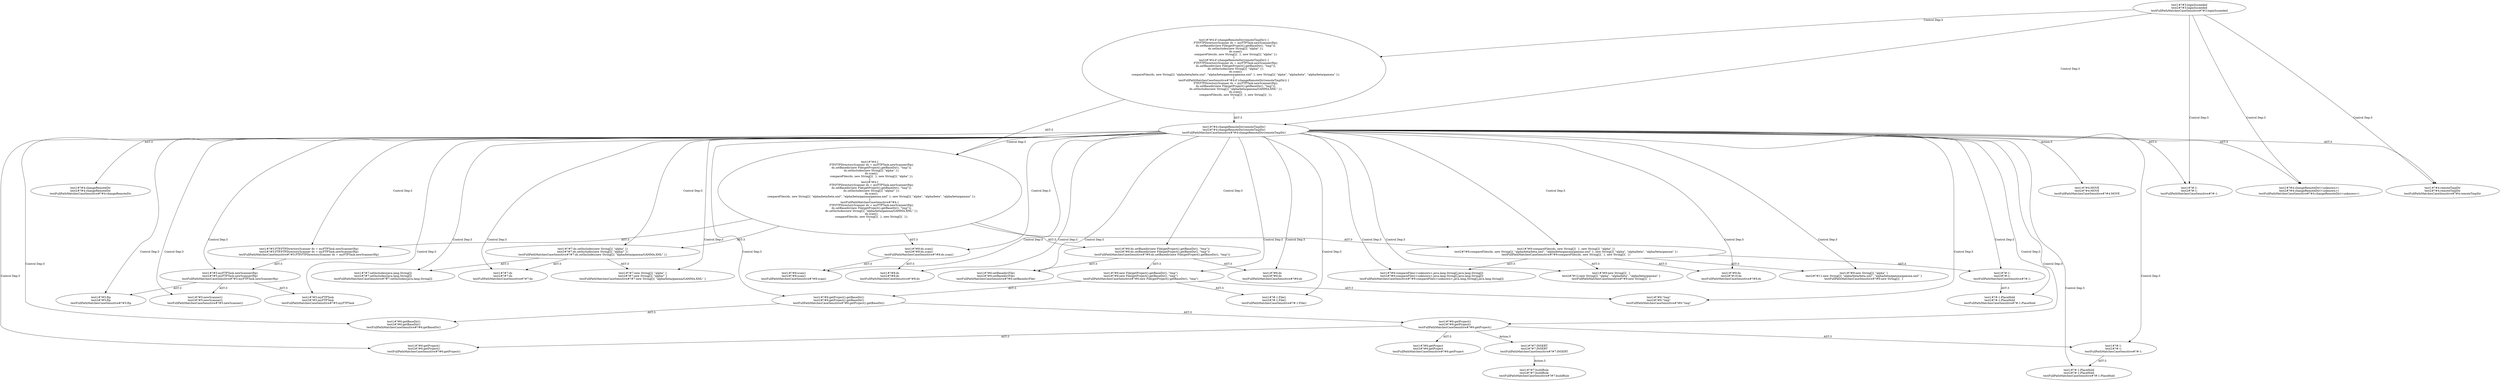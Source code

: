 digraph "Pattern" {
0 [label="test1#?#7:INSERT
test2#?#7:INSERT
testFullPathMatchesCaseSensitive#?#7:INSERT" shape=ellipse]
1 [label="test1#?#6:getProject()
test2#?#6:getProject()
testFullPathMatchesCaseSensitive#?#6:getProject()" shape=ellipse]
2 [label="test1#?#4:changeRemoteDir(remoteTmpDir)
test2#?#4:changeRemoteDir(remoteTmpDir)
testFullPathMatchesCaseSensitive#?#4:changeRemoteDir(remoteTmpDir)" shape=ellipse]
3 [label="test1#?#3:loginSuceeded
test2#?#3:loginSuceeded
testFullPathMatchesCaseSensitive#?#3:loginSuceeded" shape=ellipse]
4 [label="test1#?#4:if (changeRemoteDir(remoteTmpDir)) \{
    FTP.FTPDirectoryScanner ds = myFTPTask.newScanner(ftp);
    ds.setBasedir(new File(getProject().getBaseDir(), \"tmp\"));
    ds.setIncludes(new String[]\{ \"alpha\" \});
    ds.scan();
    compareFiles(ds, new String[]\{  \}, new String[]\{ \"alpha\" \});
\}
test2#?#4:if (changeRemoteDir(remoteTmpDir)) \{
    FTP.FTPDirectoryScanner ds = myFTPTask.newScanner(ftp);
    ds.setBasedir(new File(getProject().getBaseDir(), \"tmp\"));
    ds.setIncludes(new String[]\{ \"alpha/\" \});
    ds.scan();
    compareFiles(ds, new String[]\{ \"alpha/beta/beta.xml\", \"alpha/beta/gamma/gamma.xml\" \}, new String[]\{ \"alpha\", \"alpha/beta\", \"alpha/beta/gamma\" \});
\}
testFullPathMatchesCaseSensitive#?#4:if (changeRemoteDir(remoteTmpDir)) \{
    FTP.FTPDirectoryScanner ds = myFTPTask.newScanner(ftp);
    ds.setBasedir(new File(getProject().getBaseDir(), \"tmp\"));
    ds.setIncludes(new String[]\{ \"alpha/beta/gamma/GAMMA.XML\" \});
    ds.scan();
    compareFiles(ds, new String[]\{  \}, new String[]\{  \});
\}" shape=ellipse]
5 [label="test1#?#4:changeRemoteDir
test2#?#4:changeRemoteDir
testFullPathMatchesCaseSensitive#?#4:changeRemoteDir" shape=ellipse]
6 [label="test1#?#-1:
test2#?#-1:
testFullPathMatchesCaseSensitive#?#-1:" shape=ellipse]
7 [label="test1#?#4:changeRemoteDir(<unknown>)
test2#?#4:changeRemoteDir(<unknown>)
testFullPathMatchesCaseSensitive#?#4:changeRemoteDir(<unknown>)" shape=ellipse]
8 [label="test1#?#4:remoteTmpDir
test2#?#4:remoteTmpDir
testFullPathMatchesCaseSensitive#?#4:remoteTmpDir" shape=ellipse]
9 [label="test1#?#4:\{
    FTP.FTPDirectoryScanner ds = myFTPTask.newScanner(ftp);
    ds.setBasedir(new File(getProject().getBaseDir(), \"tmp\"));
    ds.setIncludes(new String[]\{ \"alpha\" \});
    ds.scan();
    compareFiles(ds, new String[]\{  \}, new String[]\{ \"alpha\" \});
\}
test2#?#4:\{
    FTP.FTPDirectoryScanner ds = myFTPTask.newScanner(ftp);
    ds.setBasedir(new File(getProject().getBaseDir(), \"tmp\"));
    ds.setIncludes(new String[]\{ \"alpha/\" \});
    ds.scan();
    compareFiles(ds, new String[]\{ \"alpha/beta/beta.xml\", \"alpha/beta/gamma/gamma.xml\" \}, new String[]\{ \"alpha\", \"alpha/beta\", \"alpha/beta/gamma\" \});
\}
testFullPathMatchesCaseSensitive#?#4:\{
    FTP.FTPDirectoryScanner ds = myFTPTask.newScanner(ftp);
    ds.setBasedir(new File(getProject().getBaseDir(), \"tmp\"));
    ds.setIncludes(new String[]\{ \"alpha/beta/gamma/GAMMA.XML\" \});
    ds.scan();
    compareFiles(ds, new String[]\{  \}, new String[]\{  \});
\}" shape=ellipse]
10 [label="test1#?#5:FTP.FTPDirectoryScanner ds = myFTPTask.newScanner(ftp)
test2#?#5:FTP.FTPDirectoryScanner ds = myFTPTask.newScanner(ftp)
testFullPathMatchesCaseSensitive#?#5:FTP.FTPDirectoryScanner ds = myFTPTask.newScanner(ftp)" shape=ellipse]
11 [label="test1#?#5:myFTPTask.newScanner(ftp)
test2#?#5:myFTPTask.newScanner(ftp)
testFullPathMatchesCaseSensitive#?#5:myFTPTask.newScanner(ftp)" shape=ellipse]
12 [label="test1#?#5:newScanner()
test2#?#5:newScanner()
testFullPathMatchesCaseSensitive#?#5:newScanner()" shape=ellipse]
13 [label="test1#?#5:myFTPTask
test2#?#5:myFTPTask
testFullPathMatchesCaseSensitive#?#5:myFTPTask" shape=ellipse]
14 [label="test1#?#5:ftp
test2#?#5:ftp
testFullPathMatchesCaseSensitive#?#5:ftp" shape=ellipse]
15 [label="test1#?#6:ds.setBasedir(new File(getProject().getBaseDir(), \"tmp\"))
test2#?#6:ds.setBasedir(new File(getProject().getBaseDir(), \"tmp\"))
testFullPathMatchesCaseSensitive#?#6:ds.setBasedir(new File(getProject().getBaseDir(), \"tmp\"))" shape=ellipse]
16 [label="test1#?#6:setBasedir(File)
test2#?#6:setBasedir(File)
testFullPathMatchesCaseSensitive#?#6:setBasedir(File)" shape=ellipse]
17 [label="test1#?#6:ds
test2#?#6:ds
testFullPathMatchesCaseSensitive#?#6:ds" shape=ellipse]
18 [label="test1#?#6:new File(getProject().getBaseDir(), \"tmp\")
test2#?#6:new File(getProject().getBaseDir(), \"tmp\")
testFullPathMatchesCaseSensitive#?#6:new File(getProject().getBaseDir(), \"tmp\")" shape=ellipse]
19 [label="test1#?#-1:File()
test2#?#-1:File()
testFullPathMatchesCaseSensitive#?#-1:File()" shape=ellipse]
20 [label="test1#?#6:getProject().getBaseDir()
test2#?#6:getProject().getBaseDir()
testFullPathMatchesCaseSensitive#?#6:getProject().getBaseDir()" shape=ellipse]
21 [label="test1#?#6:getBaseDir()
test2#?#6:getBaseDir()
testFullPathMatchesCaseSensitive#?#6:getBaseDir()" shape=ellipse]
22 [label="test1#?#6:getProject()
test2#?#6:getProject()
testFullPathMatchesCaseSensitive#?#6:getProject()" shape=ellipse]
23 [label="test1#?#-1:
test2#?#-1:
testFullPathMatchesCaseSensitive#?#-1:" shape=ellipse]
24 [label="test1#?#-1:PlaceHold
test2#?#-1:PlaceHold
testFullPathMatchesCaseSensitive#?#-1:PlaceHold" shape=ellipse]
25 [label="test1#?#6:\"tmp\"
test2#?#6:\"tmp\"
testFullPathMatchesCaseSensitive#?#6:\"tmp\"" shape=ellipse]
26 [label="test1#?#7:ds.setIncludes(new String[]\{ \"alpha\" \})
test2#?#7:ds.setIncludes(new String[]\{ \"alpha/\" \})
testFullPathMatchesCaseSensitive#?#7:ds.setIncludes(new String[]\{ \"alpha/beta/gamma/GAMMA.XML\" \})" shape=ellipse]
27 [label="test1#?#7:setIncludes(java.lang.String[])
test2#?#7:setIncludes(java.lang.String[])
testFullPathMatchesCaseSensitive#?#7:setIncludes(java.lang.String[])" shape=ellipse]
28 [label="test1#?#7:ds
test2#?#7:ds
testFullPathMatchesCaseSensitive#?#7:ds" shape=ellipse]
29 [label="test1#?#7:new String[]\{ \"alpha\" \}
test2#?#7:new String[]\{ \"alpha/\" \}
testFullPathMatchesCaseSensitive#?#7:new String[]\{ \"alpha/beta/gamma/GAMMA.XML\" \}" shape=ellipse]
30 [label="test1#?#8:ds.scan()
test2#?#8:ds.scan()
testFullPathMatchesCaseSensitive#?#8:ds.scan()" shape=ellipse]
31 [label="test1#?#8:scan()
test2#?#8:scan()
testFullPathMatchesCaseSensitive#?#8:scan()" shape=ellipse]
32 [label="test1#?#8:ds
test2#?#8:ds
testFullPathMatchesCaseSensitive#?#8:ds" shape=ellipse]
33 [label="test1#?#9:compareFiles(ds, new String[]\{  \}, new String[]\{ \"alpha\" \})
test2#?#9:compareFiles(ds, new String[]\{ \"alpha/beta/beta.xml\", \"alpha/beta/gamma/gamma.xml\" \}, new String[]\{ \"alpha\", \"alpha/beta\", \"alpha/beta/gamma\" \})
testFullPathMatchesCaseSensitive#?#9:compareFiles(ds, new String[]\{  \}, new String[]\{  \})" shape=ellipse]
34 [label="test1#?#9:compareFiles(<unknown>,java.lang.String[],java.lang.String[])
test2#?#9:compareFiles(<unknown>,java.lang.String[],java.lang.String[])
testFullPathMatchesCaseSensitive#?#9:compareFiles(<unknown>,java.lang.String[],java.lang.String[])" shape=ellipse]
35 [label="test1#?#-1:
test2#?#-1:
testFullPathMatchesCaseSensitive#?#-1:" shape=ellipse]
36 [label="test1#?#-1:PlaceHold
test2#?#-1:PlaceHold
testFullPathMatchesCaseSensitive#?#-1:PlaceHold" shape=ellipse]
37 [label="test1#?#9:ds
test2#?#10:ds
testFullPathMatchesCaseSensitive#?#9:ds" shape=ellipse]
38 [label="test1#?#9:new String[]\{  \}
test2#?#12:new String[]\{ \"alpha\", \"alpha/beta\", \"alpha/beta/gamma\" \}
testFullPathMatchesCaseSensitive#?#9:new String[]\{  \}" shape=ellipse]
39 [label="test1#?#9:new String[]\{ \"alpha\" \}
test2#?#11:new String[]\{ \"alpha/beta/beta.xml\", \"alpha/beta/gamma/gamma.xml\" \}
testFullPathMatchesCaseSensitive#?#9:new String[]\{  \}" shape=ellipse]
40 [label="test1#?#4:MOVE
test2#?#4:MOVE
testFullPathMatchesCaseSensitive#?#4:MOVE" shape=ellipse]
41 [label="test1#?#6:getProject
test2#?#6:getProject
testFullPathMatchesCaseSensitive#?#6:getProject" shape=ellipse]
42 [label="test1#?#7:buildRule
test2#?#7:buildRule
testFullPathMatchesCaseSensitive#?#7:buildRule" shape=ellipse]
0 -> 42 [label="Action:3"];
1 -> 0 [label="Action:3"];
1 -> 41 [label="AST:3"];
1 -> 23 [label="AST:3"];
1 -> 22 [label="AST:3"];
2 -> 1 [label="Control Dep:3"];
2 -> 5 [label="AST:3"];
2 -> 6 [label="AST:3"];
2 -> 7 [label="AST:3"];
2 -> 8 [label="AST:3"];
2 -> 9 [label="Control Dep:3"];
2 -> 10 [label="Control Dep:3"];
2 -> 11 [label="Control Dep:3"];
2 -> 12 [label="Control Dep:3"];
2 -> 13 [label="Control Dep:3"];
2 -> 14 [label="Control Dep:3"];
2 -> 15 [label="Control Dep:3"];
2 -> 16 [label="Control Dep:3"];
2 -> 17 [label="Control Dep:3"];
2 -> 18 [label="Control Dep:3"];
2 -> 19 [label="Control Dep:3"];
2 -> 20 [label="Control Dep:3"];
2 -> 21 [label="Control Dep:3"];
2 -> 22 [label="Control Dep:3"];
2 -> 23 [label="Control Dep:3"];
2 -> 24 [label="Control Dep:3"];
2 -> 25 [label="Control Dep:3"];
2 -> 26 [label="Control Dep:3"];
2 -> 27 [label="Control Dep:3"];
2 -> 28 [label="Control Dep:3"];
2 -> 29 [label="Control Dep:3"];
2 -> 30 [label="Control Dep:3"];
2 -> 31 [label="Control Dep:3"];
2 -> 32 [label="Control Dep:3"];
2 -> 33 [label="Control Dep:3"];
2 -> 34 [label="Control Dep:3"];
2 -> 35 [label="Control Dep:3"];
2 -> 36 [label="Control Dep:3"];
2 -> 37 [label="Control Dep:3"];
2 -> 38 [label="Control Dep:3"];
2 -> 39 [label="Control Dep:3"];
2 -> 40 [label="Action:3"];
3 -> 2 [label="Control Dep:3"];
3 -> 4 [label="Control Dep:3"];
3 -> 7 [label="Control Dep:3"];
3 -> 6 [label="Control Dep:3"];
3 -> 8 [label="Control Dep:3"];
4 -> 2 [label="AST:3"];
4 -> 9 [label="AST:3"];
9 -> 10 [label="AST:3"];
9 -> 15 [label="AST:3"];
9 -> 26 [label="AST:3"];
9 -> 30 [label="AST:3"];
9 -> 33 [label="AST:3"];
10 -> 11 [label="AST:3"];
11 -> 13 [label="AST:3"];
11 -> 12 [label="AST:3"];
11 -> 14 [label="AST:3"];
15 -> 17 [label="AST:3"];
15 -> 16 [label="AST:3"];
15 -> 18 [label="AST:3"];
18 -> 19 [label="AST:3"];
18 -> 20 [label="AST:3"];
18 -> 25 [label="AST:3"];
20 -> 1 [label="AST:3"];
20 -> 21 [label="AST:3"];
23 -> 24 [label="AST:3"];
26 -> 28 [label="AST:3"];
26 -> 27 [label="AST:3"];
26 -> 29 [label="AST:3"];
30 -> 32 [label="AST:3"];
30 -> 31 [label="AST:3"];
33 -> 35 [label="AST:3"];
33 -> 34 [label="AST:3"];
33 -> 37 [label="AST:3"];
33 -> 38 [label="AST:3"];
33 -> 39 [label="AST:3"];
35 -> 36 [label="AST:3"];
}